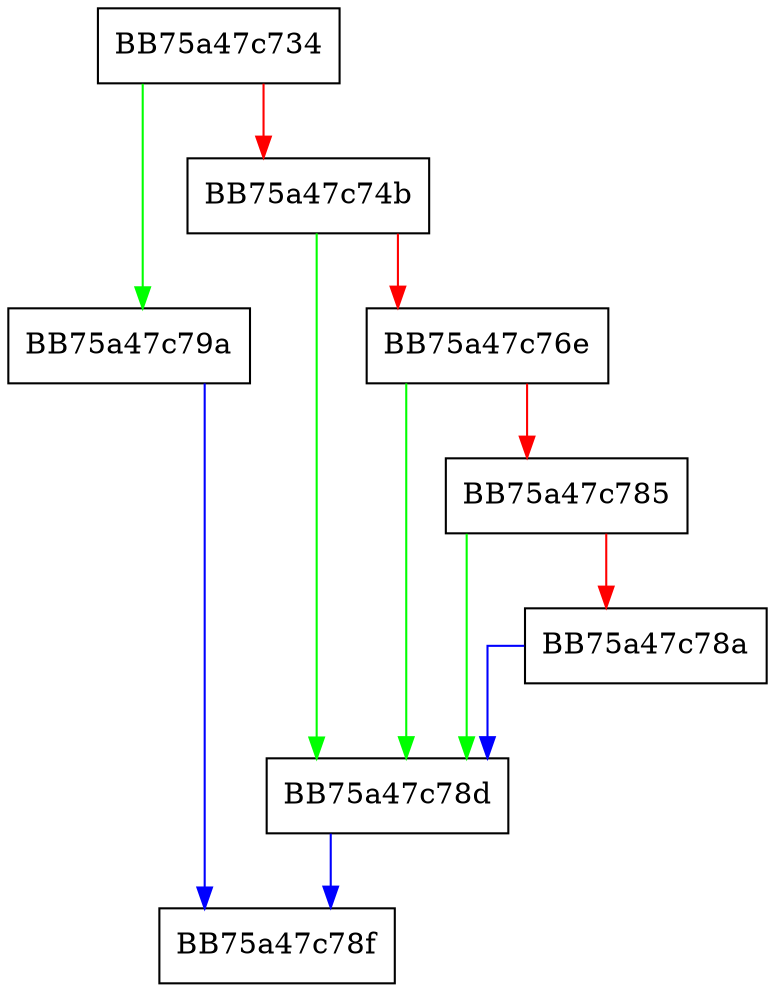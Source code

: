 digraph btreeRestoreCursorPosition {
  node [shape="box"];
  graph [splines=ortho];
  BB75a47c734 -> BB75a47c79a [color="green"];
  BB75a47c734 -> BB75a47c74b [color="red"];
  BB75a47c74b -> BB75a47c78d [color="green"];
  BB75a47c74b -> BB75a47c76e [color="red"];
  BB75a47c76e -> BB75a47c78d [color="green"];
  BB75a47c76e -> BB75a47c785 [color="red"];
  BB75a47c785 -> BB75a47c78d [color="green"];
  BB75a47c785 -> BB75a47c78a [color="red"];
  BB75a47c78a -> BB75a47c78d [color="blue"];
  BB75a47c78d -> BB75a47c78f [color="blue"];
  BB75a47c79a -> BB75a47c78f [color="blue"];
}